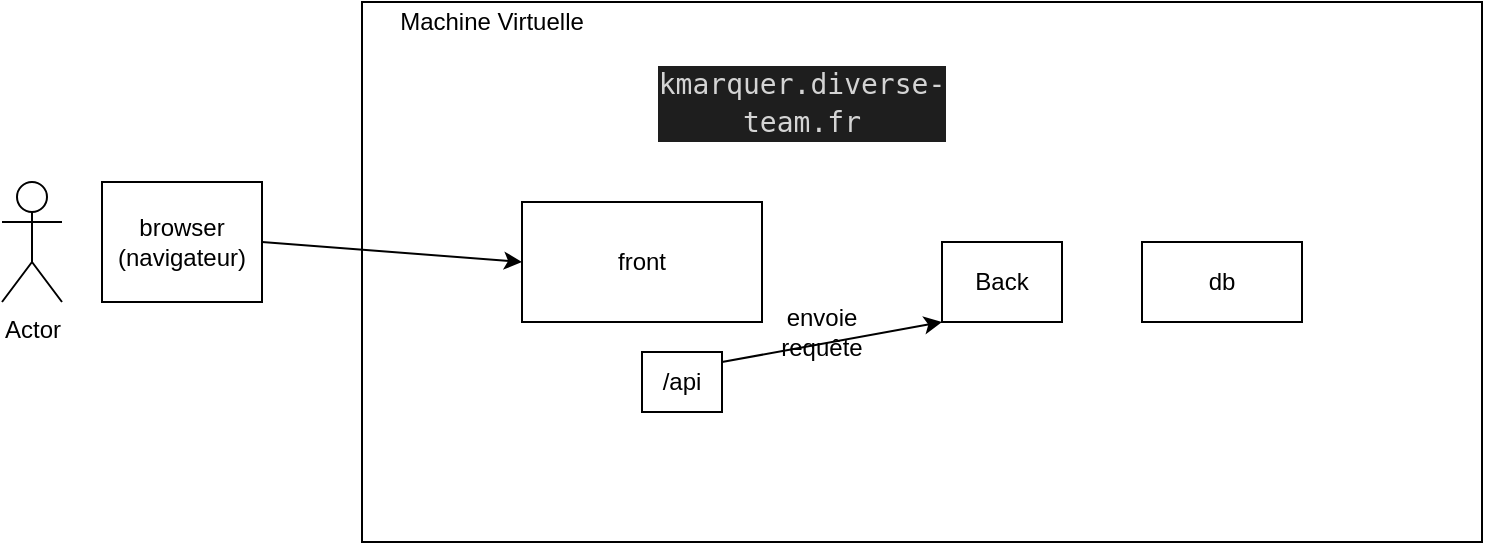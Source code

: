 <mxfile version="14.2.9"><diagram id="TPpXeW1PFC3oHaCeTZKb" name="Page-1"><mxGraphModel dx="1036" dy="463" grid="1" gridSize="10" guides="1" tooltips="1" connect="1" arrows="1" fold="1" page="1" pageScale="1" pageWidth="827" pageHeight="1169" math="0" shadow="0"><root><mxCell id="0"/><mxCell id="1" parent="0"/><mxCell id="ixHKL5Uzdvi6rLI2bHj_-1" value="Actor" style="shape=umlActor;verticalLabelPosition=bottom;verticalAlign=top;html=1;outlineConnect=0;" vertex="1" parent="1"><mxGeometry x="30" y="180" width="30" height="60" as="geometry"/></mxCell><mxCell id="ixHKL5Uzdvi6rLI2bHj_-2" value="" style="rounded=0;whiteSpace=wrap;html=1;" vertex="1" parent="1"><mxGeometry x="210" y="90" width="560" height="270" as="geometry"/></mxCell><mxCell id="ixHKL5Uzdvi6rLI2bHj_-3" value="Machine Virtuelle" style="text;html=1;strokeColor=none;fillColor=none;align=center;verticalAlign=middle;whiteSpace=wrap;rounded=0;" vertex="1" parent="1"><mxGeometry x="210" y="90" width="130" height="20" as="geometry"/></mxCell><mxCell id="ixHKL5Uzdvi6rLI2bHj_-4" value="&lt;div style=&quot;color: rgb(212 , 212 , 212) ; background-color: rgb(30 , 30 , 30) ; font-family: &amp;#34;droid sans mono&amp;#34; , &amp;#34;monospace&amp;#34; , monospace , &amp;#34;droid sans fallback&amp;#34; ; font-weight: normal ; font-size: 14px ; line-height: 19px&quot;&gt;&lt;div&gt;&lt;span style=&quot;color: #d4d4d4&quot;&gt;kmarquer.diverse-team.fr&lt;/span&gt;&lt;/div&gt;&lt;/div&gt;" style="text;html=1;strokeColor=none;fillColor=none;align=center;verticalAlign=middle;whiteSpace=wrap;rounded=0;" vertex="1" parent="1"><mxGeometry x="370" y="130" width="120" height="20" as="geometry"/></mxCell><mxCell id="ixHKL5Uzdvi6rLI2bHj_-5" value="Back" style="rounded=0;whiteSpace=wrap;html=1;" vertex="1" parent="1"><mxGeometry x="500" y="210" width="60" height="40" as="geometry"/></mxCell><mxCell id="ixHKL5Uzdvi6rLI2bHj_-6" value="/api" style="rounded=0;whiteSpace=wrap;html=1;" vertex="1" parent="1"><mxGeometry x="350" y="265" width="40" height="30" as="geometry"/></mxCell><mxCell id="ixHKL5Uzdvi6rLI2bHj_-7" value="" style="endArrow=classic;html=1;entryX=0;entryY=1;entryDx=0;entryDy=0;" edge="1" parent="1" target="ixHKL5Uzdvi6rLI2bHj_-5"><mxGeometry width="50" height="50" relative="1" as="geometry"><mxPoint x="390" y="270" as="sourcePoint"/><mxPoint x="440" y="220" as="targetPoint"/></mxGeometry></mxCell><mxCell id="ixHKL5Uzdvi6rLI2bHj_-8" value="envoie requête" style="text;html=1;strokeColor=none;fillColor=none;align=center;verticalAlign=middle;whiteSpace=wrap;rounded=0;" vertex="1" parent="1"><mxGeometry x="410" y="245" width="60" height="20" as="geometry"/></mxCell><mxCell id="ixHKL5Uzdvi6rLI2bHj_-9" value="db" style="rounded=0;whiteSpace=wrap;html=1;" vertex="1" parent="1"><mxGeometry x="600" y="210" width="80" height="40" as="geometry"/></mxCell><mxCell id="ixHKL5Uzdvi6rLI2bHj_-10" value="front" style="rounded=0;whiteSpace=wrap;html=1;" vertex="1" parent="1"><mxGeometry x="290" y="190" width="120" height="60" as="geometry"/></mxCell><mxCell id="ixHKL5Uzdvi6rLI2bHj_-12" value="&lt;div&gt;browser&lt;/div&gt;&lt;div&gt;(navigateur)&lt;br&gt;&lt;/div&gt;" style="rounded=0;whiteSpace=wrap;html=1;" vertex="1" parent="1"><mxGeometry x="80" y="180" width="80" height="60" as="geometry"/></mxCell><mxCell id="ixHKL5Uzdvi6rLI2bHj_-13" value="" style="endArrow=classic;html=1;exitX=1;exitY=0.5;exitDx=0;exitDy=0;entryX=0;entryY=0.5;entryDx=0;entryDy=0;" edge="1" parent="1" source="ixHKL5Uzdvi6rLI2bHj_-12" target="ixHKL5Uzdvi6rLI2bHj_-10"><mxGeometry width="50" height="50" relative="1" as="geometry"><mxPoint x="390" y="270" as="sourcePoint"/><mxPoint x="440" y="220" as="targetPoint"/></mxGeometry></mxCell></root></mxGraphModel></diagram></mxfile>